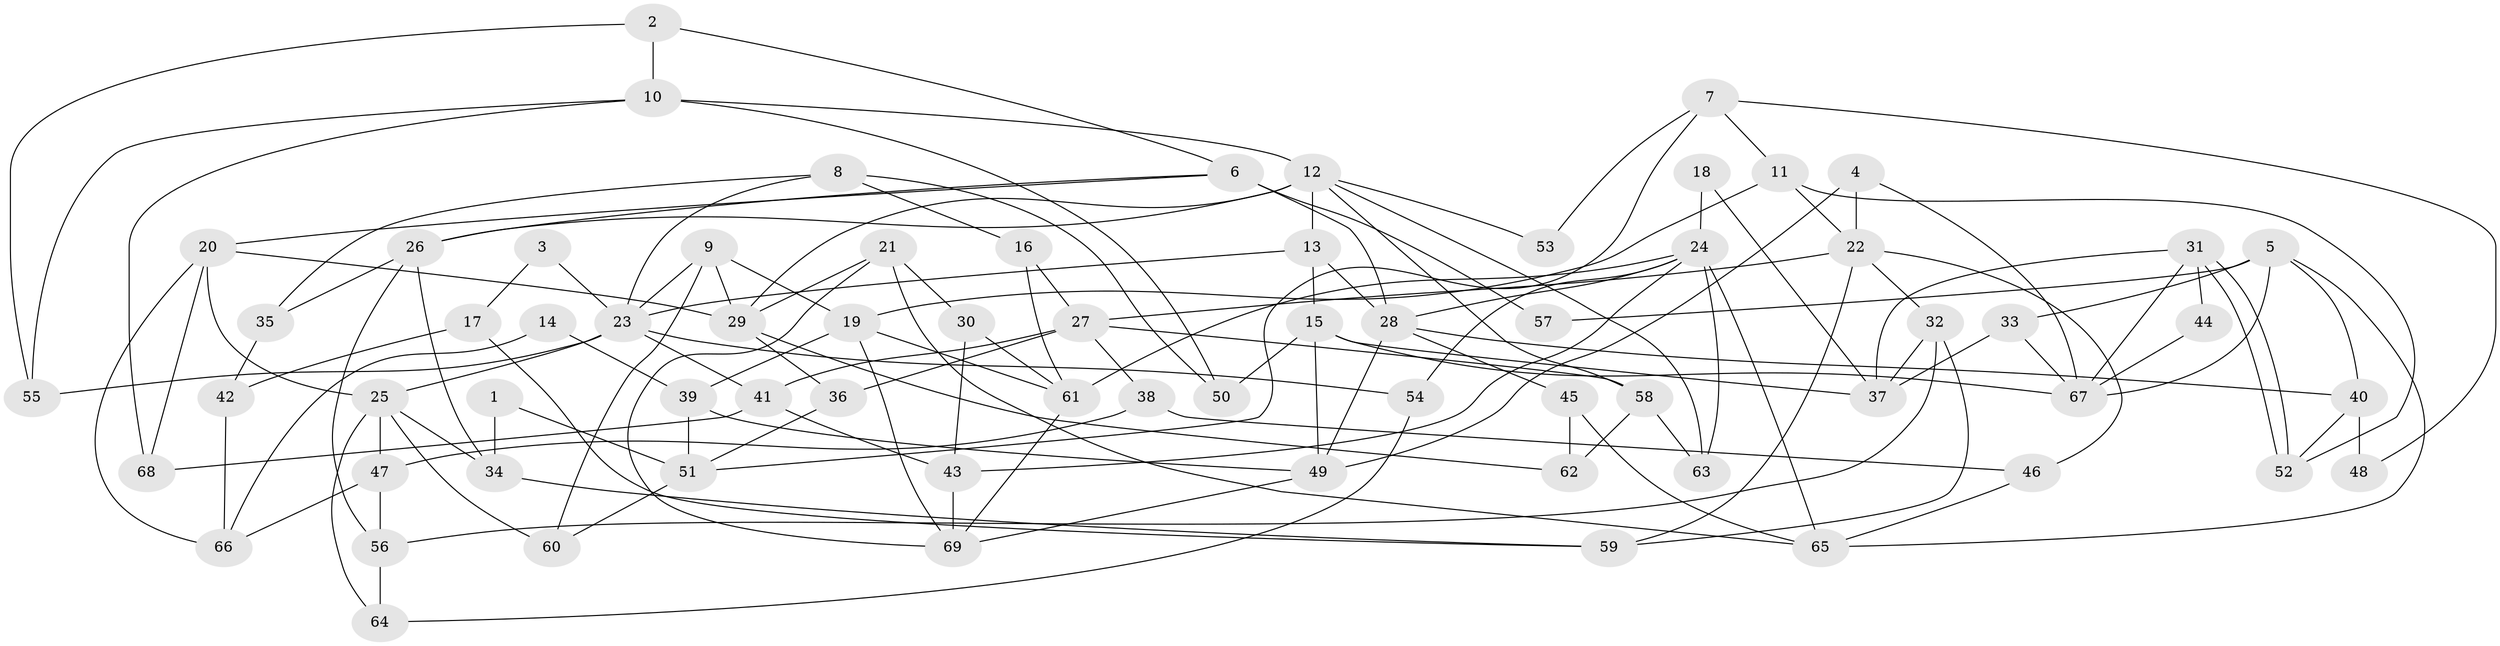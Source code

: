// coarse degree distribution, {2: 0.0975609756097561, 6: 0.17073170731707318, 4: 0.2926829268292683, 5: 0.14634146341463414, 10: 0.024390243902439025, 7: 0.14634146341463414, 8: 0.024390243902439025, 9: 0.024390243902439025, 3: 0.07317073170731707}
// Generated by graph-tools (version 1.1) at 2025/24/03/03/25 07:24:03]
// undirected, 69 vertices, 138 edges
graph export_dot {
graph [start="1"]
  node [color=gray90,style=filled];
  1;
  2;
  3;
  4;
  5;
  6;
  7;
  8;
  9;
  10;
  11;
  12;
  13;
  14;
  15;
  16;
  17;
  18;
  19;
  20;
  21;
  22;
  23;
  24;
  25;
  26;
  27;
  28;
  29;
  30;
  31;
  32;
  33;
  34;
  35;
  36;
  37;
  38;
  39;
  40;
  41;
  42;
  43;
  44;
  45;
  46;
  47;
  48;
  49;
  50;
  51;
  52;
  53;
  54;
  55;
  56;
  57;
  58;
  59;
  60;
  61;
  62;
  63;
  64;
  65;
  66;
  67;
  68;
  69;
  1 -- 51;
  1 -- 34;
  2 -- 6;
  2 -- 10;
  2 -- 55;
  3 -- 23;
  3 -- 17;
  4 -- 49;
  4 -- 22;
  4 -- 67;
  5 -- 65;
  5 -- 67;
  5 -- 33;
  5 -- 40;
  5 -- 57;
  6 -- 28;
  6 -- 26;
  6 -- 20;
  6 -- 57;
  7 -- 51;
  7 -- 11;
  7 -- 48;
  7 -- 53;
  8 -- 50;
  8 -- 16;
  8 -- 23;
  8 -- 35;
  9 -- 23;
  9 -- 19;
  9 -- 29;
  9 -- 60;
  10 -- 55;
  10 -- 12;
  10 -- 50;
  10 -- 68;
  11 -- 52;
  11 -- 19;
  11 -- 22;
  12 -- 13;
  12 -- 29;
  12 -- 26;
  12 -- 53;
  12 -- 58;
  12 -- 63;
  13 -- 28;
  13 -- 23;
  13 -- 15;
  14 -- 39;
  14 -- 66;
  15 -- 67;
  15 -- 37;
  15 -- 49;
  15 -- 50;
  16 -- 61;
  16 -- 27;
  17 -- 42;
  17 -- 59;
  18 -- 24;
  18 -- 37;
  19 -- 69;
  19 -- 61;
  19 -- 39;
  20 -- 29;
  20 -- 25;
  20 -- 66;
  20 -- 68;
  21 -- 65;
  21 -- 69;
  21 -- 29;
  21 -- 30;
  22 -- 32;
  22 -- 27;
  22 -- 46;
  22 -- 59;
  23 -- 54;
  23 -- 25;
  23 -- 41;
  23 -- 55;
  24 -- 43;
  24 -- 63;
  24 -- 28;
  24 -- 54;
  24 -- 61;
  24 -- 65;
  25 -- 34;
  25 -- 47;
  25 -- 60;
  25 -- 64;
  26 -- 56;
  26 -- 34;
  26 -- 35;
  27 -- 41;
  27 -- 36;
  27 -- 38;
  27 -- 58;
  28 -- 49;
  28 -- 40;
  28 -- 45;
  29 -- 36;
  29 -- 62;
  30 -- 43;
  30 -- 61;
  31 -- 52;
  31 -- 52;
  31 -- 37;
  31 -- 44;
  31 -- 67;
  32 -- 37;
  32 -- 59;
  32 -- 56;
  33 -- 67;
  33 -- 37;
  34 -- 59;
  35 -- 42;
  36 -- 51;
  38 -- 46;
  38 -- 47;
  39 -- 51;
  39 -- 49;
  40 -- 48;
  40 -- 52;
  41 -- 68;
  41 -- 43;
  42 -- 66;
  43 -- 69;
  44 -- 67;
  45 -- 62;
  45 -- 65;
  46 -- 65;
  47 -- 56;
  47 -- 66;
  49 -- 69;
  51 -- 60;
  54 -- 64;
  56 -- 64;
  58 -- 62;
  58 -- 63;
  61 -- 69;
}
